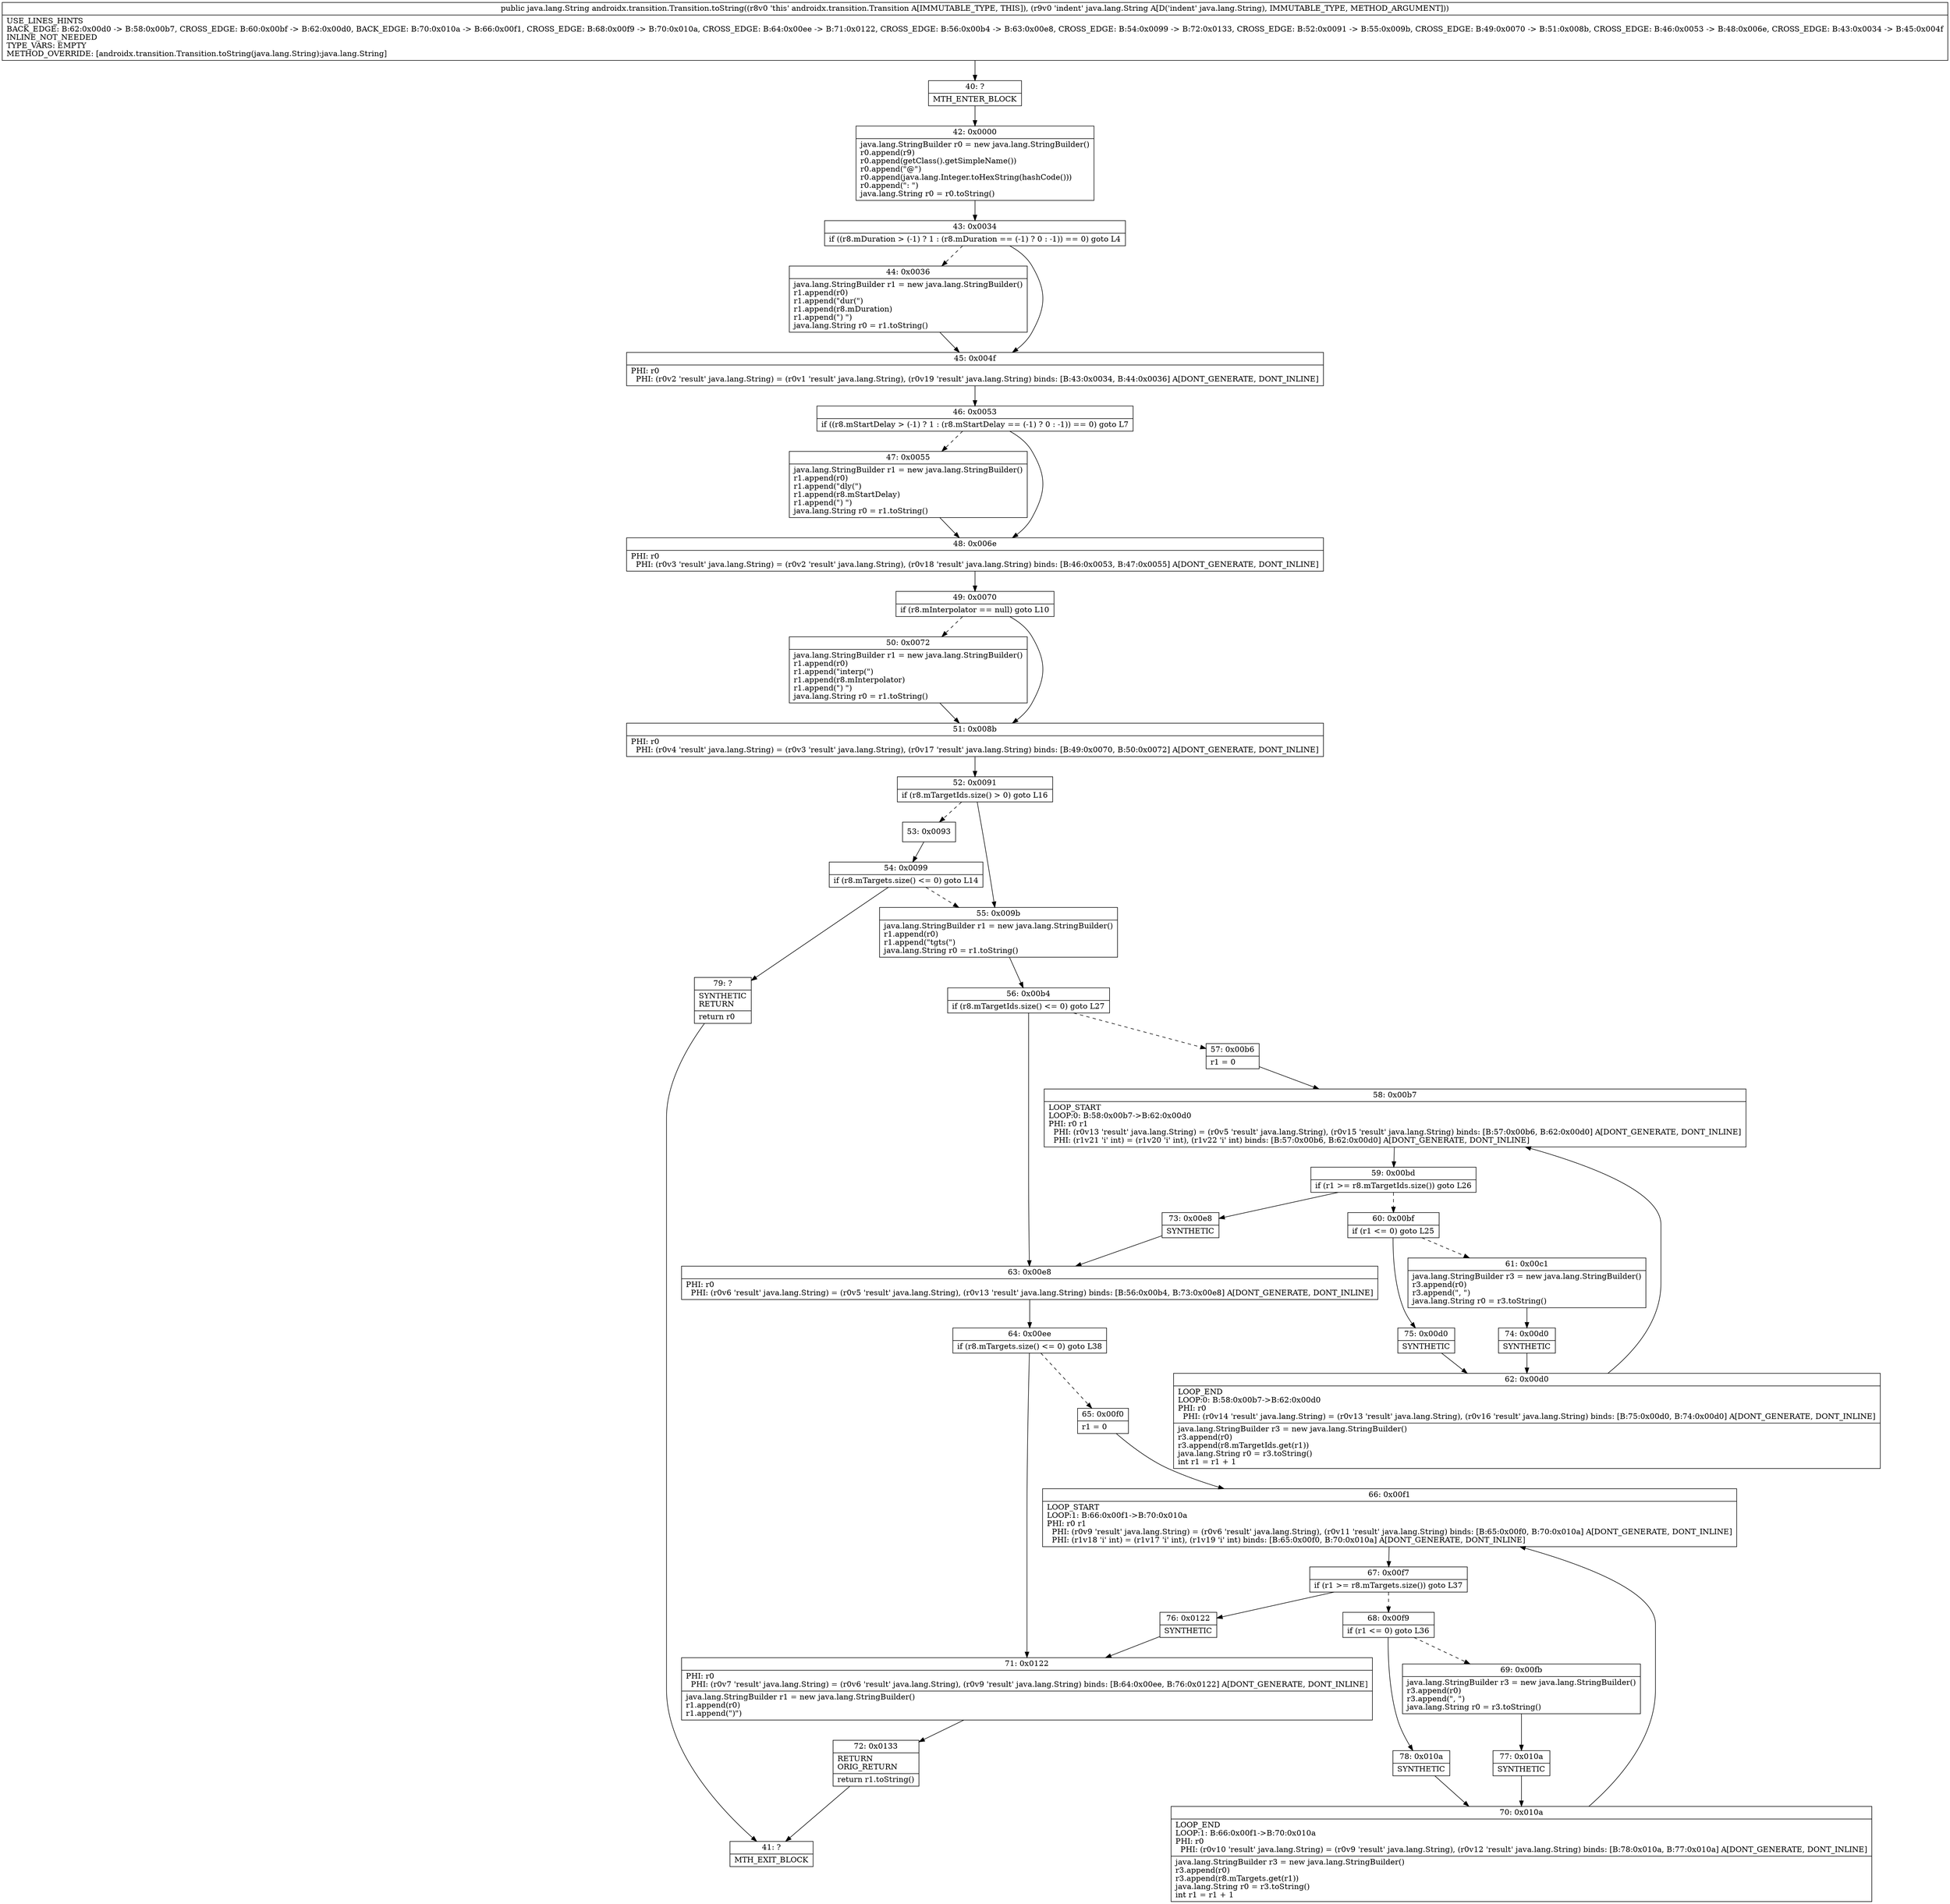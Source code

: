 digraph "CFG forandroidx.transition.Transition.toString(Ljava\/lang\/String;)Ljava\/lang\/String;" {
Node_40 [shape=record,label="{40\:\ ?|MTH_ENTER_BLOCK\l}"];
Node_42 [shape=record,label="{42\:\ 0x0000|java.lang.StringBuilder r0 = new java.lang.StringBuilder()\lr0.append(r9)\lr0.append(getClass().getSimpleName())\lr0.append(\"@\")\lr0.append(java.lang.Integer.toHexString(hashCode()))\lr0.append(\": \")\ljava.lang.String r0 = r0.toString()\l}"];
Node_43 [shape=record,label="{43\:\ 0x0034|if ((r8.mDuration \> (\-1) ? 1 : (r8.mDuration == (\-1) ? 0 : \-1)) == 0) goto L4\l}"];
Node_44 [shape=record,label="{44\:\ 0x0036|java.lang.StringBuilder r1 = new java.lang.StringBuilder()\lr1.append(r0)\lr1.append(\"dur(\")\lr1.append(r8.mDuration)\lr1.append(\") \")\ljava.lang.String r0 = r1.toString()\l}"];
Node_45 [shape=record,label="{45\:\ 0x004f|PHI: r0 \l  PHI: (r0v2 'result' java.lang.String) = (r0v1 'result' java.lang.String), (r0v19 'result' java.lang.String) binds: [B:43:0x0034, B:44:0x0036] A[DONT_GENERATE, DONT_INLINE]\l}"];
Node_46 [shape=record,label="{46\:\ 0x0053|if ((r8.mStartDelay \> (\-1) ? 1 : (r8.mStartDelay == (\-1) ? 0 : \-1)) == 0) goto L7\l}"];
Node_47 [shape=record,label="{47\:\ 0x0055|java.lang.StringBuilder r1 = new java.lang.StringBuilder()\lr1.append(r0)\lr1.append(\"dly(\")\lr1.append(r8.mStartDelay)\lr1.append(\") \")\ljava.lang.String r0 = r1.toString()\l}"];
Node_48 [shape=record,label="{48\:\ 0x006e|PHI: r0 \l  PHI: (r0v3 'result' java.lang.String) = (r0v2 'result' java.lang.String), (r0v18 'result' java.lang.String) binds: [B:46:0x0053, B:47:0x0055] A[DONT_GENERATE, DONT_INLINE]\l}"];
Node_49 [shape=record,label="{49\:\ 0x0070|if (r8.mInterpolator == null) goto L10\l}"];
Node_50 [shape=record,label="{50\:\ 0x0072|java.lang.StringBuilder r1 = new java.lang.StringBuilder()\lr1.append(r0)\lr1.append(\"interp(\")\lr1.append(r8.mInterpolator)\lr1.append(\") \")\ljava.lang.String r0 = r1.toString()\l}"];
Node_51 [shape=record,label="{51\:\ 0x008b|PHI: r0 \l  PHI: (r0v4 'result' java.lang.String) = (r0v3 'result' java.lang.String), (r0v17 'result' java.lang.String) binds: [B:49:0x0070, B:50:0x0072] A[DONT_GENERATE, DONT_INLINE]\l}"];
Node_52 [shape=record,label="{52\:\ 0x0091|if (r8.mTargetIds.size() \> 0) goto L16\l}"];
Node_53 [shape=record,label="{53\:\ 0x0093}"];
Node_54 [shape=record,label="{54\:\ 0x0099|if (r8.mTargets.size() \<= 0) goto L14\l}"];
Node_79 [shape=record,label="{79\:\ ?|SYNTHETIC\lRETURN\l|return r0\l}"];
Node_41 [shape=record,label="{41\:\ ?|MTH_EXIT_BLOCK\l}"];
Node_55 [shape=record,label="{55\:\ 0x009b|java.lang.StringBuilder r1 = new java.lang.StringBuilder()\lr1.append(r0)\lr1.append(\"tgts(\")\ljava.lang.String r0 = r1.toString()\l}"];
Node_56 [shape=record,label="{56\:\ 0x00b4|if (r8.mTargetIds.size() \<= 0) goto L27\l}"];
Node_57 [shape=record,label="{57\:\ 0x00b6|r1 = 0\l}"];
Node_58 [shape=record,label="{58\:\ 0x00b7|LOOP_START\lLOOP:0: B:58:0x00b7\-\>B:62:0x00d0\lPHI: r0 r1 \l  PHI: (r0v13 'result' java.lang.String) = (r0v5 'result' java.lang.String), (r0v15 'result' java.lang.String) binds: [B:57:0x00b6, B:62:0x00d0] A[DONT_GENERATE, DONT_INLINE]\l  PHI: (r1v21 'i' int) = (r1v20 'i' int), (r1v22 'i' int) binds: [B:57:0x00b6, B:62:0x00d0] A[DONT_GENERATE, DONT_INLINE]\l}"];
Node_59 [shape=record,label="{59\:\ 0x00bd|if (r1 \>= r8.mTargetIds.size()) goto L26\l}"];
Node_60 [shape=record,label="{60\:\ 0x00bf|if (r1 \<= 0) goto L25\l}"];
Node_61 [shape=record,label="{61\:\ 0x00c1|java.lang.StringBuilder r3 = new java.lang.StringBuilder()\lr3.append(r0)\lr3.append(\", \")\ljava.lang.String r0 = r3.toString()\l}"];
Node_74 [shape=record,label="{74\:\ 0x00d0|SYNTHETIC\l}"];
Node_62 [shape=record,label="{62\:\ 0x00d0|LOOP_END\lLOOP:0: B:58:0x00b7\-\>B:62:0x00d0\lPHI: r0 \l  PHI: (r0v14 'result' java.lang.String) = (r0v13 'result' java.lang.String), (r0v16 'result' java.lang.String) binds: [B:75:0x00d0, B:74:0x00d0] A[DONT_GENERATE, DONT_INLINE]\l|java.lang.StringBuilder r3 = new java.lang.StringBuilder()\lr3.append(r0)\lr3.append(r8.mTargetIds.get(r1))\ljava.lang.String r0 = r3.toString()\lint r1 = r1 + 1\l}"];
Node_75 [shape=record,label="{75\:\ 0x00d0|SYNTHETIC\l}"];
Node_73 [shape=record,label="{73\:\ 0x00e8|SYNTHETIC\l}"];
Node_63 [shape=record,label="{63\:\ 0x00e8|PHI: r0 \l  PHI: (r0v6 'result' java.lang.String) = (r0v5 'result' java.lang.String), (r0v13 'result' java.lang.String) binds: [B:56:0x00b4, B:73:0x00e8] A[DONT_GENERATE, DONT_INLINE]\l}"];
Node_64 [shape=record,label="{64\:\ 0x00ee|if (r8.mTargets.size() \<= 0) goto L38\l}"];
Node_65 [shape=record,label="{65\:\ 0x00f0|r1 = 0\l}"];
Node_66 [shape=record,label="{66\:\ 0x00f1|LOOP_START\lLOOP:1: B:66:0x00f1\-\>B:70:0x010a\lPHI: r0 r1 \l  PHI: (r0v9 'result' java.lang.String) = (r0v6 'result' java.lang.String), (r0v11 'result' java.lang.String) binds: [B:65:0x00f0, B:70:0x010a] A[DONT_GENERATE, DONT_INLINE]\l  PHI: (r1v18 'i' int) = (r1v17 'i' int), (r1v19 'i' int) binds: [B:65:0x00f0, B:70:0x010a] A[DONT_GENERATE, DONT_INLINE]\l}"];
Node_67 [shape=record,label="{67\:\ 0x00f7|if (r1 \>= r8.mTargets.size()) goto L37\l}"];
Node_68 [shape=record,label="{68\:\ 0x00f9|if (r1 \<= 0) goto L36\l}"];
Node_69 [shape=record,label="{69\:\ 0x00fb|java.lang.StringBuilder r3 = new java.lang.StringBuilder()\lr3.append(r0)\lr3.append(\", \")\ljava.lang.String r0 = r3.toString()\l}"];
Node_77 [shape=record,label="{77\:\ 0x010a|SYNTHETIC\l}"];
Node_70 [shape=record,label="{70\:\ 0x010a|LOOP_END\lLOOP:1: B:66:0x00f1\-\>B:70:0x010a\lPHI: r0 \l  PHI: (r0v10 'result' java.lang.String) = (r0v9 'result' java.lang.String), (r0v12 'result' java.lang.String) binds: [B:78:0x010a, B:77:0x010a] A[DONT_GENERATE, DONT_INLINE]\l|java.lang.StringBuilder r3 = new java.lang.StringBuilder()\lr3.append(r0)\lr3.append(r8.mTargets.get(r1))\ljava.lang.String r0 = r3.toString()\lint r1 = r1 + 1\l}"];
Node_78 [shape=record,label="{78\:\ 0x010a|SYNTHETIC\l}"];
Node_76 [shape=record,label="{76\:\ 0x0122|SYNTHETIC\l}"];
Node_71 [shape=record,label="{71\:\ 0x0122|PHI: r0 \l  PHI: (r0v7 'result' java.lang.String) = (r0v6 'result' java.lang.String), (r0v9 'result' java.lang.String) binds: [B:64:0x00ee, B:76:0x0122] A[DONT_GENERATE, DONT_INLINE]\l|java.lang.StringBuilder r1 = new java.lang.StringBuilder()\lr1.append(r0)\lr1.append(\")\")\l}"];
Node_72 [shape=record,label="{72\:\ 0x0133|RETURN\lORIG_RETURN\l|return r1.toString()\l}"];
MethodNode[shape=record,label="{public java.lang.String androidx.transition.Transition.toString((r8v0 'this' androidx.transition.Transition A[IMMUTABLE_TYPE, THIS]), (r9v0 'indent' java.lang.String A[D('indent' java.lang.String), IMMUTABLE_TYPE, METHOD_ARGUMENT]))  | USE_LINES_HINTS\lBACK_EDGE: B:62:0x00d0 \-\> B:58:0x00b7, CROSS_EDGE: B:60:0x00bf \-\> B:62:0x00d0, BACK_EDGE: B:70:0x010a \-\> B:66:0x00f1, CROSS_EDGE: B:68:0x00f9 \-\> B:70:0x010a, CROSS_EDGE: B:64:0x00ee \-\> B:71:0x0122, CROSS_EDGE: B:56:0x00b4 \-\> B:63:0x00e8, CROSS_EDGE: B:54:0x0099 \-\> B:72:0x0133, CROSS_EDGE: B:52:0x0091 \-\> B:55:0x009b, CROSS_EDGE: B:49:0x0070 \-\> B:51:0x008b, CROSS_EDGE: B:46:0x0053 \-\> B:48:0x006e, CROSS_EDGE: B:43:0x0034 \-\> B:45:0x004f\lINLINE_NOT_NEEDED\lTYPE_VARS: EMPTY\lMETHOD_OVERRIDE: [androidx.transition.Transition.toString(java.lang.String):java.lang.String]\l}"];
MethodNode -> Node_40;Node_40 -> Node_42;
Node_42 -> Node_43;
Node_43 -> Node_44[style=dashed];
Node_43 -> Node_45;
Node_44 -> Node_45;
Node_45 -> Node_46;
Node_46 -> Node_47[style=dashed];
Node_46 -> Node_48;
Node_47 -> Node_48;
Node_48 -> Node_49;
Node_49 -> Node_50[style=dashed];
Node_49 -> Node_51;
Node_50 -> Node_51;
Node_51 -> Node_52;
Node_52 -> Node_53[style=dashed];
Node_52 -> Node_55;
Node_53 -> Node_54;
Node_54 -> Node_55[style=dashed];
Node_54 -> Node_79;
Node_79 -> Node_41;
Node_55 -> Node_56;
Node_56 -> Node_57[style=dashed];
Node_56 -> Node_63;
Node_57 -> Node_58;
Node_58 -> Node_59;
Node_59 -> Node_60[style=dashed];
Node_59 -> Node_73;
Node_60 -> Node_61[style=dashed];
Node_60 -> Node_75;
Node_61 -> Node_74;
Node_74 -> Node_62;
Node_62 -> Node_58;
Node_75 -> Node_62;
Node_73 -> Node_63;
Node_63 -> Node_64;
Node_64 -> Node_65[style=dashed];
Node_64 -> Node_71;
Node_65 -> Node_66;
Node_66 -> Node_67;
Node_67 -> Node_68[style=dashed];
Node_67 -> Node_76;
Node_68 -> Node_69[style=dashed];
Node_68 -> Node_78;
Node_69 -> Node_77;
Node_77 -> Node_70;
Node_70 -> Node_66;
Node_78 -> Node_70;
Node_76 -> Node_71;
Node_71 -> Node_72;
Node_72 -> Node_41;
}

